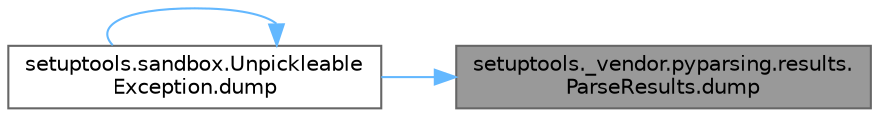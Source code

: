 digraph "setuptools._vendor.pyparsing.results.ParseResults.dump"
{
 // LATEX_PDF_SIZE
  bgcolor="transparent";
  edge [fontname=Helvetica,fontsize=10,labelfontname=Helvetica,labelfontsize=10];
  node [fontname=Helvetica,fontsize=10,shape=box,height=0.2,width=0.4];
  rankdir="RL";
  Node1 [id="Node000001",label="setuptools._vendor.pyparsing.results.\lParseResults.dump",height=0.2,width=0.4,color="gray40", fillcolor="grey60", style="filled", fontcolor="black",tooltip=" "];
  Node1 -> Node2 [id="edge1_Node000001_Node000002",dir="back",color="steelblue1",style="solid",tooltip=" "];
  Node2 [id="Node000002",label="setuptools.sandbox.Unpickleable\lException.dump",height=0.2,width=0.4,color="grey40", fillcolor="white", style="filled",URL="$classsetuptools_1_1sandbox_1_1_unpickleable_exception.html#ad3751807db04232b3c991bda92783b95",tooltip=" "];
  Node2 -> Node2 [id="edge2_Node000002_Node000002",dir="back",color="steelblue1",style="solid",tooltip=" "];
}
